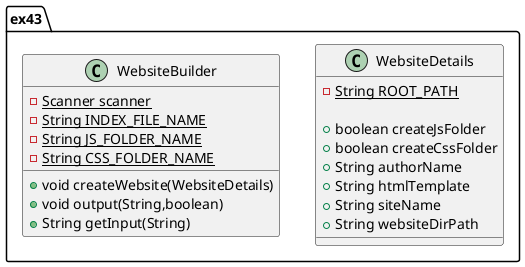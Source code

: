' UCF COP3330 Fall 2021 Assignment 3 Solution
' Copyright 2021 James Karlinski

@startuml
class ex43.WebsiteDetails
{
    - {static} String ROOT_PATH

    + boolean createJsFolder
    + boolean createCssFolder
    + String authorName
    + String htmlTemplate
    + String siteName
    + String websiteDirPath
}

class ex43.WebsiteBuilder
{
    - {static} Scanner scanner
    - {static} String INDEX_FILE_NAME
    - {static} String JS_FOLDER_NAME
    - {static} String CSS_FOLDER_NAME

    + void createWebsite(WebsiteDetails)
    + void output(String,boolean)
    + String getInput(String)
}
@enduml
